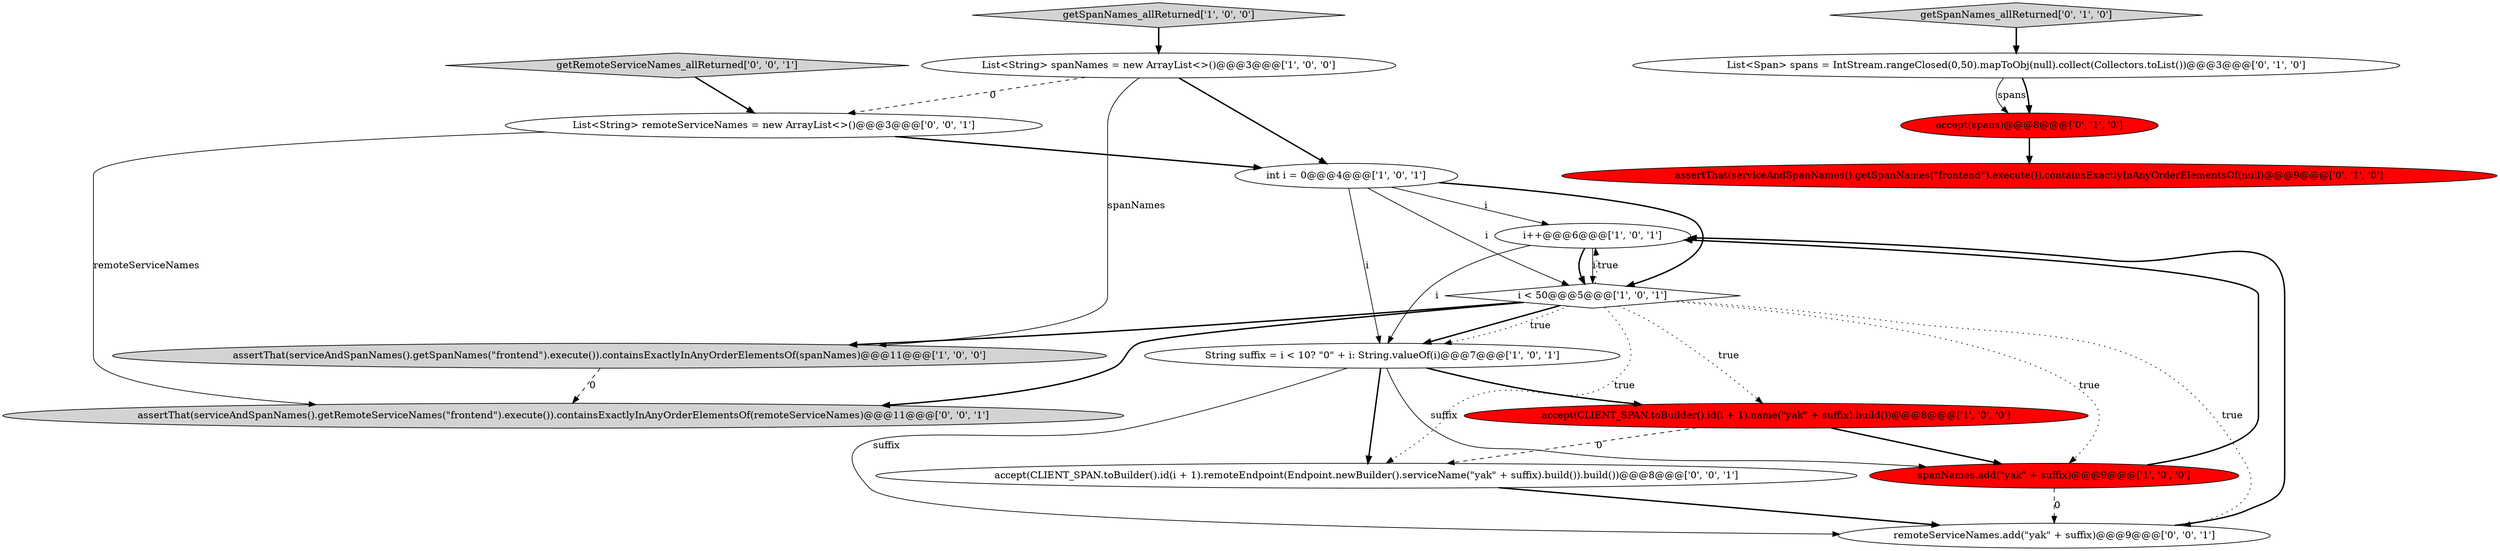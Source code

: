 digraph {
0 [style = filled, label = "i++@@@6@@@['1', '0', '1']", fillcolor = white, shape = ellipse image = "AAA0AAABBB1BBB"];
15 [style = filled, label = "getRemoteServiceNames_allReturned['0', '0', '1']", fillcolor = lightgray, shape = diamond image = "AAA0AAABBB3BBB"];
5 [style = filled, label = "spanNames.add(\"yak\" + suffix)@@@9@@@['1', '0', '0']", fillcolor = red, shape = ellipse image = "AAA1AAABBB1BBB"];
11 [style = filled, label = "assertThat(serviceAndSpanNames().getSpanNames(\"frontend\").execute()).containsExactlyInAnyOrderElementsOf(null)@@@9@@@['0', '1', '0']", fillcolor = red, shape = ellipse image = "AAA1AAABBB2BBB"];
13 [style = filled, label = "accept(CLIENT_SPAN.toBuilder().id(i + 1).remoteEndpoint(Endpoint.newBuilder().serviceName(\"yak\" + suffix).build()).build())@@@8@@@['0', '0', '1']", fillcolor = white, shape = ellipse image = "AAA0AAABBB3BBB"];
1 [style = filled, label = "assertThat(serviceAndSpanNames().getSpanNames(\"frontend\").execute()).containsExactlyInAnyOrderElementsOf(spanNames)@@@11@@@['1', '0', '0']", fillcolor = lightgray, shape = ellipse image = "AAA0AAABBB1BBB"];
14 [style = filled, label = "assertThat(serviceAndSpanNames().getRemoteServiceNames(\"frontend\").execute()).containsExactlyInAnyOrderElementsOf(remoteServiceNames)@@@11@@@['0', '0', '1']", fillcolor = lightgray, shape = ellipse image = "AAA0AAABBB3BBB"];
16 [style = filled, label = "List<String> remoteServiceNames = new ArrayList<>()@@@3@@@['0', '0', '1']", fillcolor = white, shape = ellipse image = "AAA0AAABBB3BBB"];
12 [style = filled, label = "getSpanNames_allReturned['0', '1', '0']", fillcolor = lightgray, shape = diamond image = "AAA0AAABBB2BBB"];
17 [style = filled, label = "remoteServiceNames.add(\"yak\" + suffix)@@@9@@@['0', '0', '1']", fillcolor = white, shape = ellipse image = "AAA0AAABBB3BBB"];
8 [style = filled, label = "i < 50@@@5@@@['1', '0', '1']", fillcolor = white, shape = diamond image = "AAA0AAABBB1BBB"];
4 [style = filled, label = "List<String> spanNames = new ArrayList<>()@@@3@@@['1', '0', '0']", fillcolor = white, shape = ellipse image = "AAA0AAABBB1BBB"];
9 [style = filled, label = "List<Span> spans = IntStream.rangeClosed(0,50).mapToObj(null).collect(Collectors.toList())@@@3@@@['0', '1', '0']", fillcolor = white, shape = ellipse image = "AAA0AAABBB2BBB"];
2 [style = filled, label = "getSpanNames_allReturned['1', '0', '0']", fillcolor = lightgray, shape = diamond image = "AAA0AAABBB1BBB"];
10 [style = filled, label = "accept(spans)@@@8@@@['0', '1', '0']", fillcolor = red, shape = ellipse image = "AAA1AAABBB2BBB"];
3 [style = filled, label = "String suffix = i < 10? \"0\" + i: String.valueOf(i)@@@7@@@['1', '0', '1']", fillcolor = white, shape = ellipse image = "AAA0AAABBB1BBB"];
7 [style = filled, label = "int i = 0@@@4@@@['1', '0', '1']", fillcolor = white, shape = ellipse image = "AAA0AAABBB1BBB"];
6 [style = filled, label = "accept(CLIENT_SPAN.toBuilder().id(i + 1).name(\"yak\" + suffix).build())@@@8@@@['1', '0', '0']", fillcolor = red, shape = ellipse image = "AAA1AAABBB1BBB"];
4->1 [style = solid, label="spanNames"];
3->5 [style = solid, label="suffix"];
3->17 [style = solid, label="suffix"];
4->16 [style = dashed, label="0"];
7->3 [style = solid, label="i"];
1->14 [style = dashed, label="0"];
9->10 [style = solid, label="spans"];
8->3 [style = bold, label=""];
8->17 [style = dotted, label="true"];
16->7 [style = bold, label=""];
8->14 [style = bold, label=""];
3->6 [style = bold, label=""];
7->0 [style = solid, label="i"];
9->10 [style = bold, label=""];
7->8 [style = bold, label=""];
12->9 [style = bold, label=""];
2->4 [style = bold, label=""];
15->16 [style = bold, label=""];
8->3 [style = dotted, label="true"];
4->7 [style = bold, label=""];
8->1 [style = bold, label=""];
6->5 [style = bold, label=""];
13->17 [style = bold, label=""];
17->0 [style = bold, label=""];
8->6 [style = dotted, label="true"];
6->13 [style = dashed, label="0"];
5->17 [style = dashed, label="0"];
5->0 [style = bold, label=""];
8->5 [style = dotted, label="true"];
0->3 [style = solid, label="i"];
0->8 [style = bold, label=""];
0->8 [style = solid, label="i"];
3->13 [style = bold, label=""];
16->14 [style = solid, label="remoteServiceNames"];
8->0 [style = dotted, label="true"];
8->13 [style = dotted, label="true"];
7->8 [style = solid, label="i"];
10->11 [style = bold, label=""];
}

